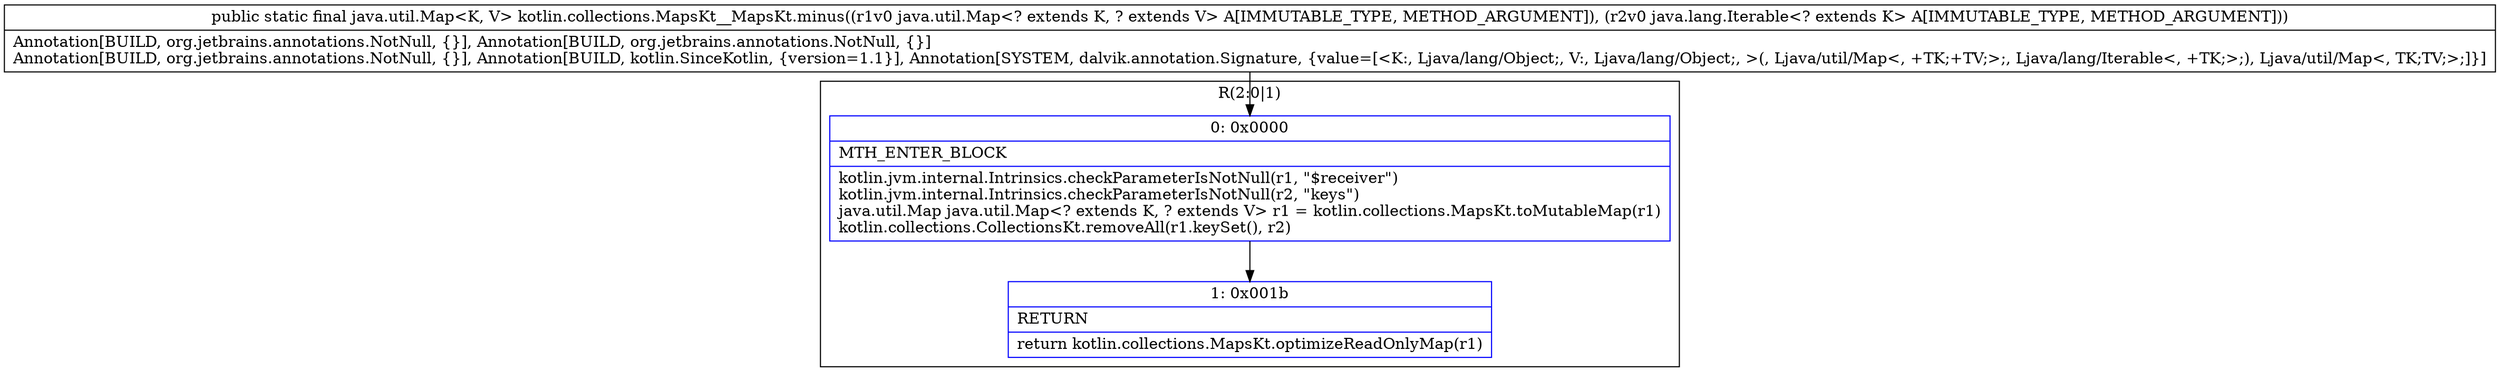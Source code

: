 digraph "CFG forkotlin.collections.MapsKt__MapsKt.minus(Ljava\/util\/Map;Ljava\/lang\/Iterable;)Ljava\/util\/Map;" {
subgraph cluster_Region_460404124 {
label = "R(2:0|1)";
node [shape=record,color=blue];
Node_0 [shape=record,label="{0\:\ 0x0000|MTH_ENTER_BLOCK\l|kotlin.jvm.internal.Intrinsics.checkParameterIsNotNull(r1, \"$receiver\")\lkotlin.jvm.internal.Intrinsics.checkParameterIsNotNull(r2, \"keys\")\ljava.util.Map java.util.Map\<? extends K, ? extends V\> r1 = kotlin.collections.MapsKt.toMutableMap(r1)\lkotlin.collections.CollectionsKt.removeAll(r1.keySet(), r2)\l}"];
Node_1 [shape=record,label="{1\:\ 0x001b|RETURN\l|return kotlin.collections.MapsKt.optimizeReadOnlyMap(r1)\l}"];
}
MethodNode[shape=record,label="{public static final java.util.Map\<K, V\> kotlin.collections.MapsKt__MapsKt.minus((r1v0 java.util.Map\<? extends K, ? extends V\> A[IMMUTABLE_TYPE, METHOD_ARGUMENT]), (r2v0 java.lang.Iterable\<? extends K\> A[IMMUTABLE_TYPE, METHOD_ARGUMENT]))  | Annotation[BUILD, org.jetbrains.annotations.NotNull, \{\}], Annotation[BUILD, org.jetbrains.annotations.NotNull, \{\}]\lAnnotation[BUILD, org.jetbrains.annotations.NotNull, \{\}], Annotation[BUILD, kotlin.SinceKotlin, \{version=1.1\}], Annotation[SYSTEM, dalvik.annotation.Signature, \{value=[\<K:, Ljava\/lang\/Object;, V:, Ljava\/lang\/Object;, \>(, Ljava\/util\/Map\<, +TK;+TV;\>;, Ljava\/lang\/Iterable\<, +TK;\>;), Ljava\/util\/Map\<, TK;TV;\>;]\}]\l}"];
MethodNode -> Node_0;
Node_0 -> Node_1;
}


